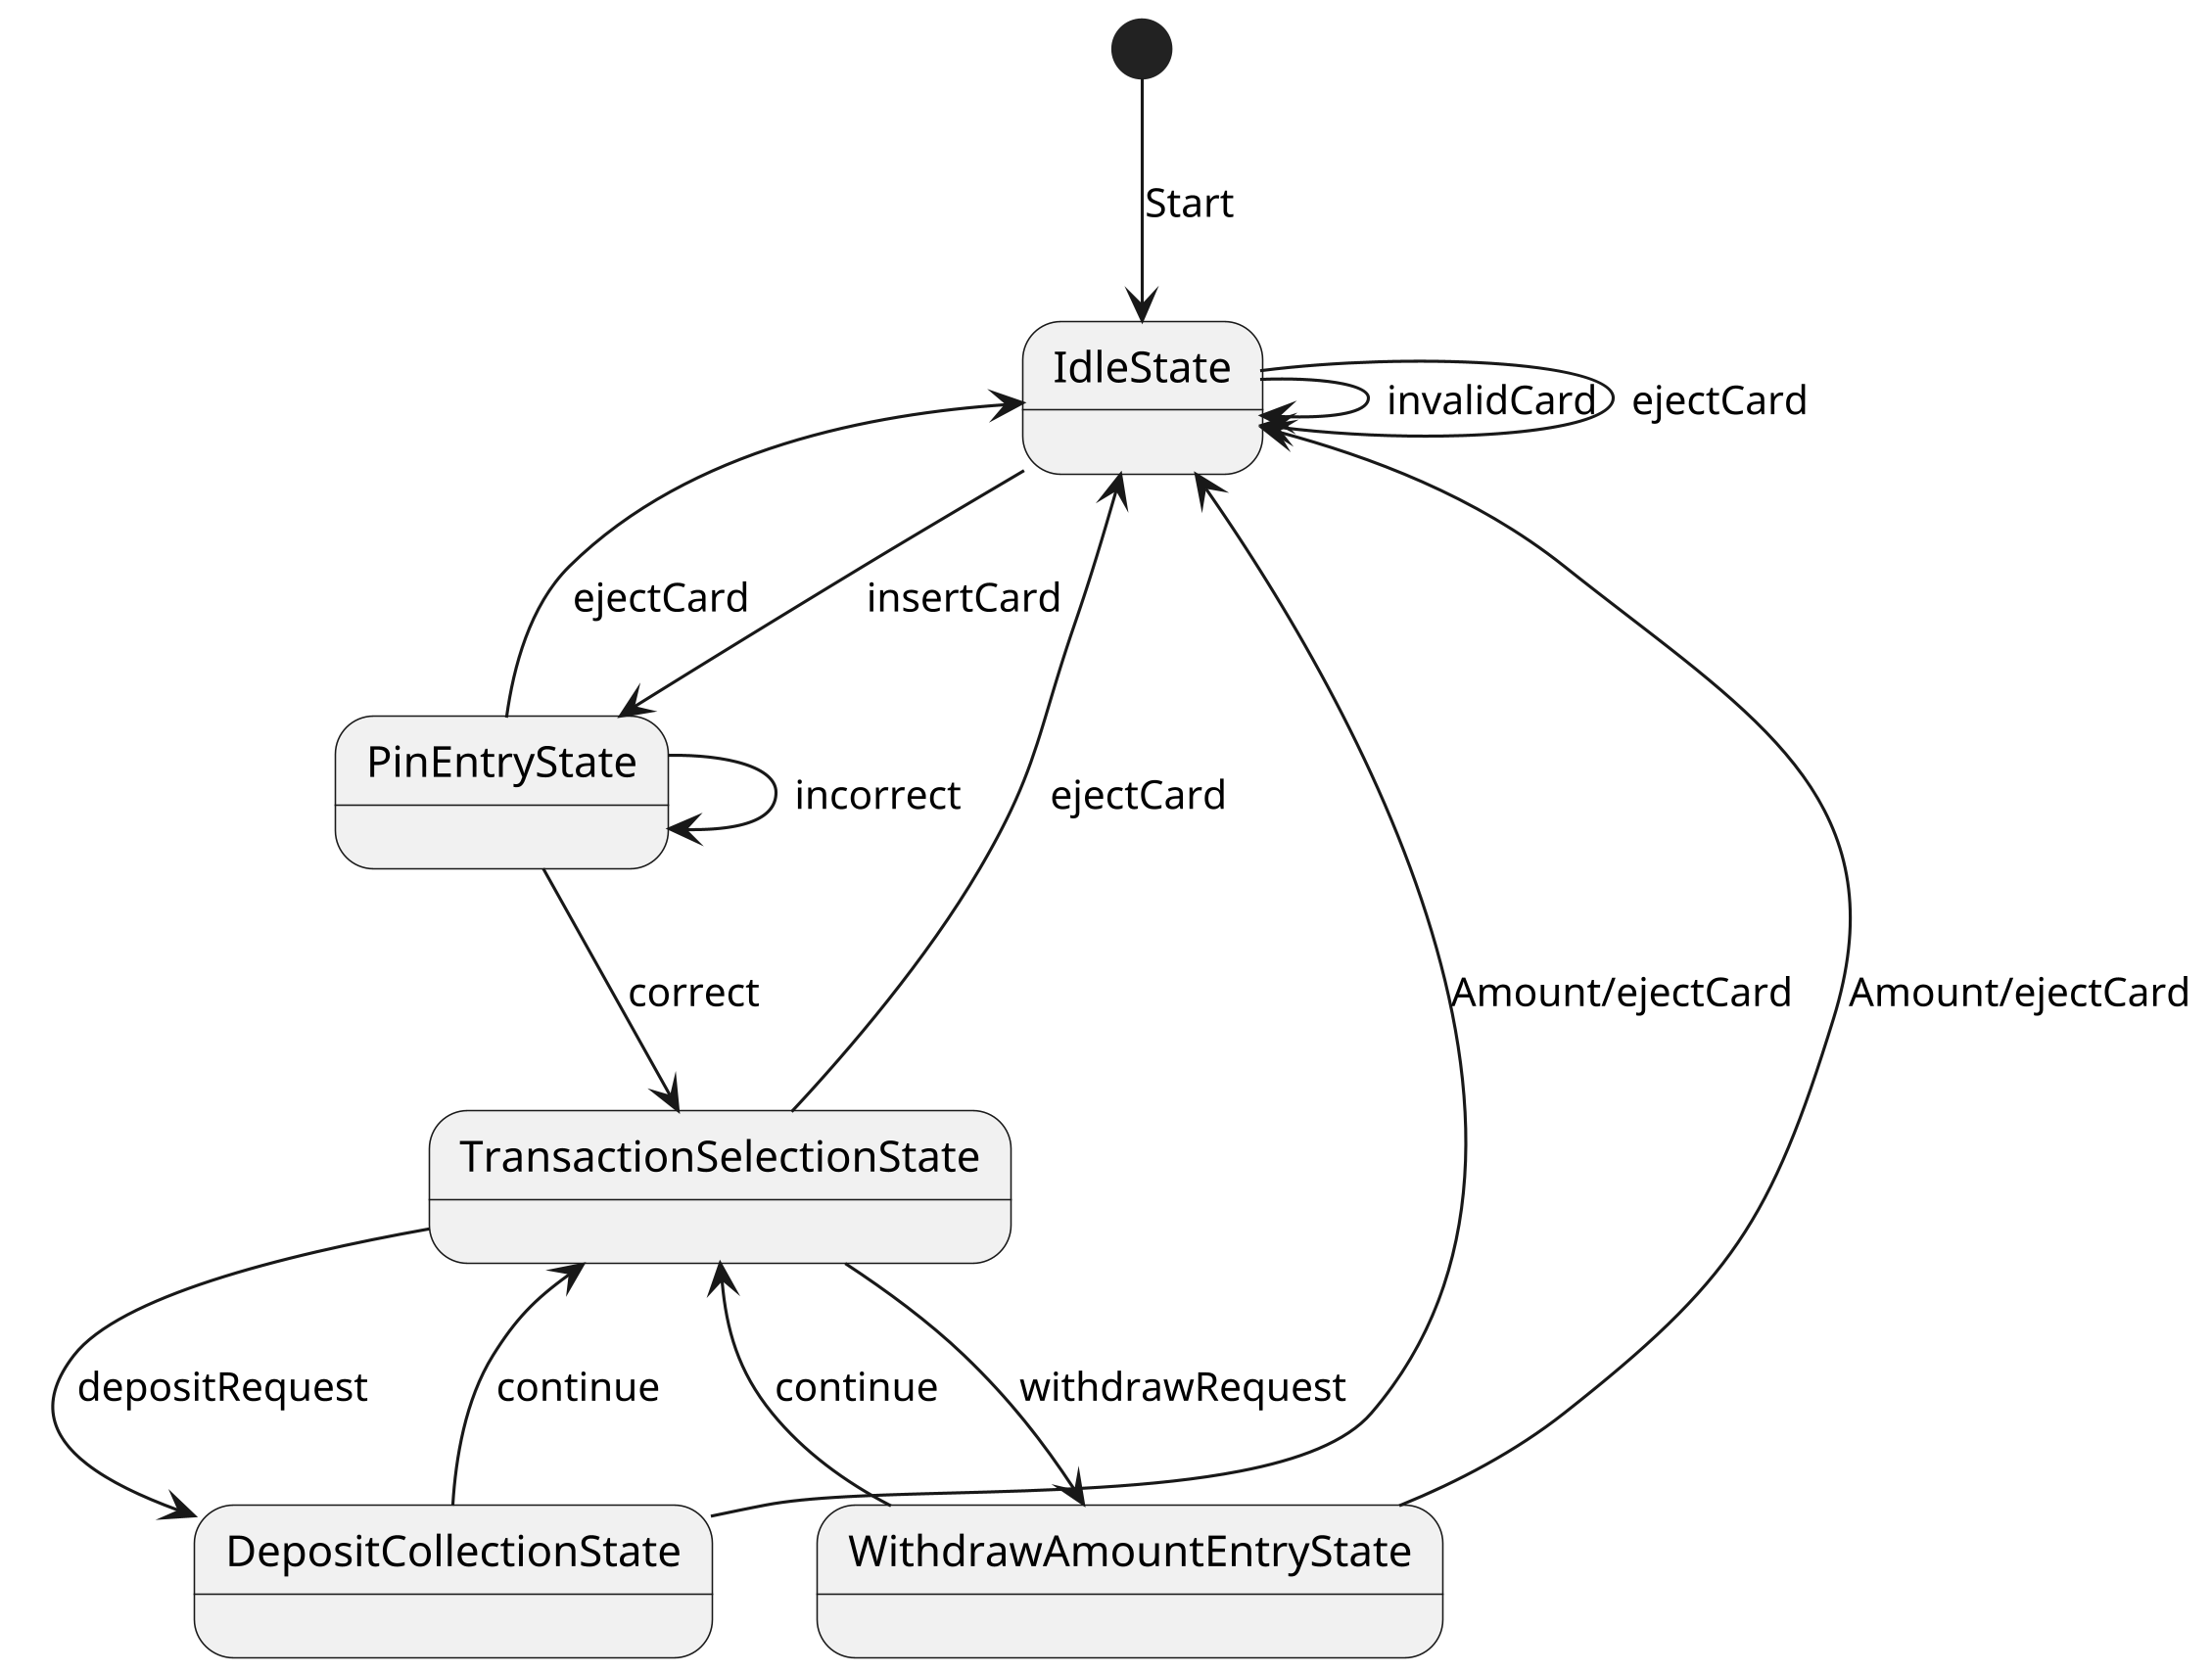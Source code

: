 @startuml
skinparam monochrome true
skinparam backgroundColor #FFFFFF
skinparam classBackgroundColor #FFFFFF
skinparam dpi 300

[*] --> IdleState : Start

IdleState --> PinEntryState : insertCard
IdleState --> IdleState : invalidCard
IdleState --> IdleState : ejectCard

PinEntryState --> TransactionSelectionState : correct
PinEntryState --> IdleState : ejectCard
PinEntryState --> PinEntryState : incorrect

TransactionSelectionState --> WithdrawAmountEntryState : withdrawRequest
WithdrawAmountEntryState --> TransactionSelectionState : continue
WithdrawAmountEntryState --> IdleState : Amount/ejectCard

TransactionSelectionState --> DepositCollectionState : depositRequest

DepositCollectionState --> TransactionSelectionState : continue
DepositCollectionState --> IdleState : Amount/ejectCard

TransactionSelectionState --> IdleState : ejectCard

@enduml
